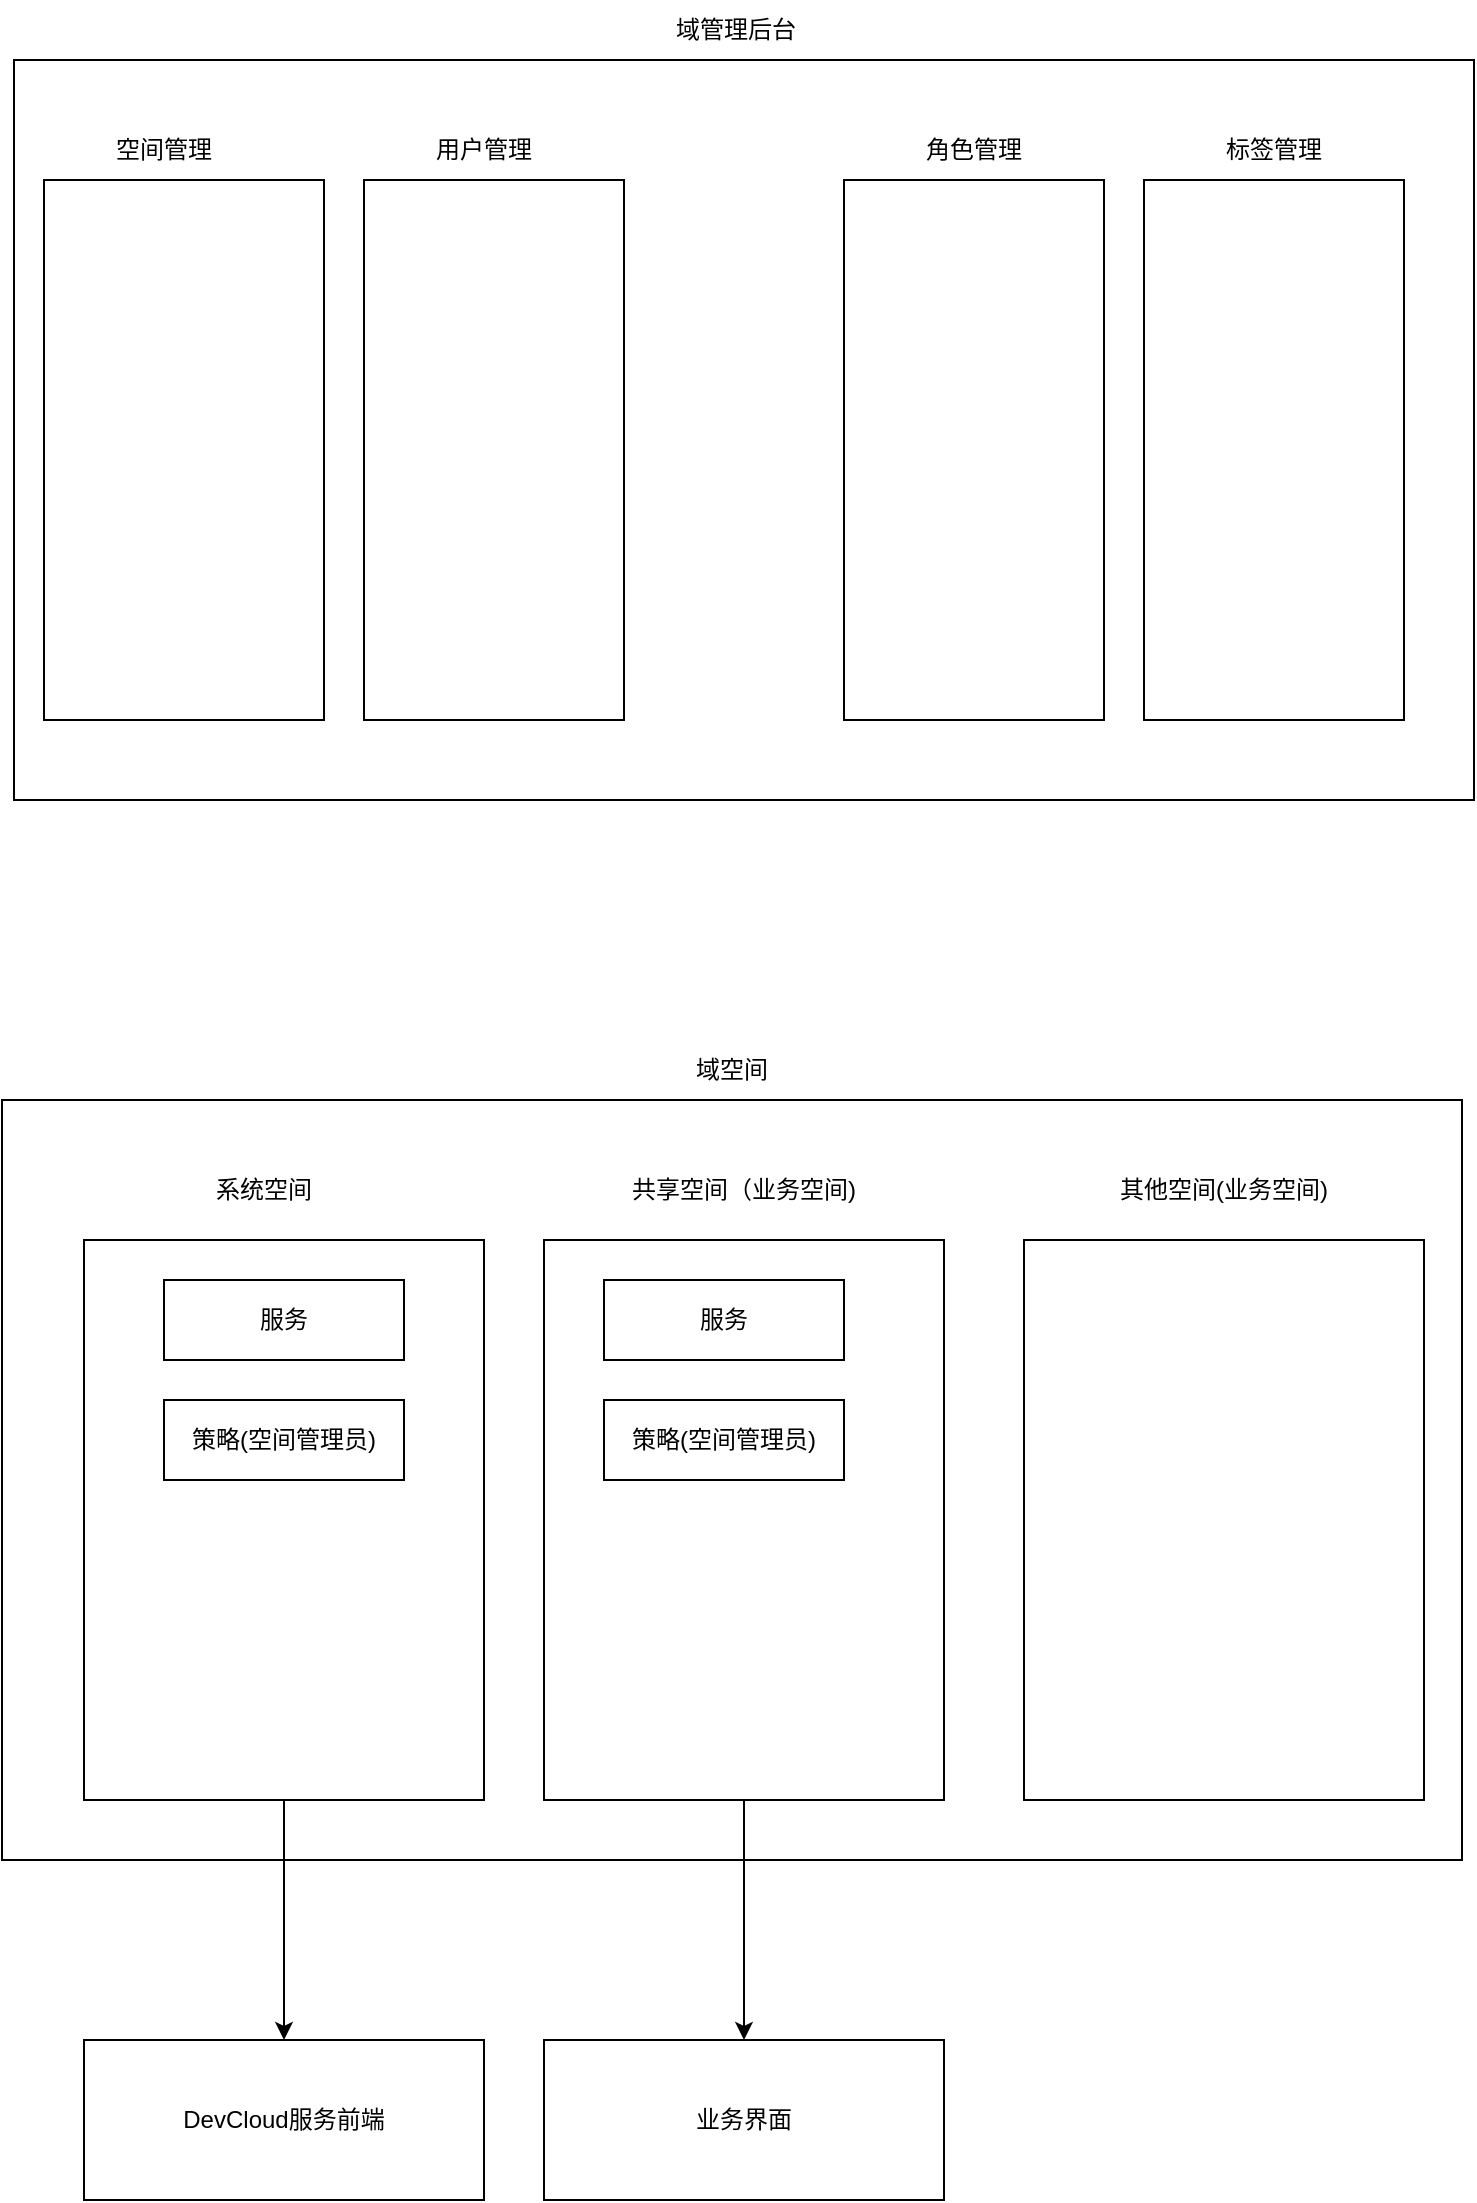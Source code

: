 <mxfile>
    <diagram id="ZRi-ofqCV3CsyChqKSm1" name="第 1 页">
        <mxGraphModel dx="1064" dy="495" grid="1" gridSize="10" guides="1" tooltips="1" connect="1" arrows="1" fold="1" page="1" pageScale="1" pageWidth="827" pageHeight="1169" math="0" shadow="0">
            <root>
                <mxCell id="0"/>
                <mxCell id="1" parent="0"/>
                <mxCell id="2" value="" style="rounded=0;whiteSpace=wrap;html=1;" parent="1" vertex="1">
                    <mxGeometry x="49" y="600" width="730" height="380" as="geometry"/>
                </mxCell>
                <mxCell id="18" style="edgeStyle=none;html=1;exitX=0.5;exitY=1;exitDx=0;exitDy=0;entryX=0.5;entryY=0;entryDx=0;entryDy=0;" parent="1" source="3" target="17" edge="1">
                    <mxGeometry relative="1" as="geometry"/>
                </mxCell>
                <mxCell id="3" value="" style="rounded=0;whiteSpace=wrap;html=1;" parent="1" vertex="1">
                    <mxGeometry x="320" y="670" width="200" height="280" as="geometry"/>
                </mxCell>
                <mxCell id="4" value="域空间" style="text;html=1;strokeColor=none;fillColor=none;align=center;verticalAlign=middle;whiteSpace=wrap;rounded=0;" parent="1" vertex="1">
                    <mxGeometry x="384" y="570" width="60" height="30" as="geometry"/>
                </mxCell>
                <mxCell id="5" value="共享空间（业务空间)" style="text;html=1;strokeColor=none;fillColor=none;align=center;verticalAlign=middle;whiteSpace=wrap;rounded=0;" parent="1" vertex="1">
                    <mxGeometry x="350" y="630" width="140" height="30" as="geometry"/>
                </mxCell>
                <mxCell id="14" style="edgeStyle=none;html=1;exitX=0.5;exitY=1;exitDx=0;exitDy=0;entryX=0.5;entryY=0;entryDx=0;entryDy=0;" parent="1" source="6" target="13" edge="1">
                    <mxGeometry relative="1" as="geometry"/>
                </mxCell>
                <mxCell id="6" value="" style="rounded=0;whiteSpace=wrap;html=1;" parent="1" vertex="1">
                    <mxGeometry x="90" y="670" width="200" height="280" as="geometry"/>
                </mxCell>
                <mxCell id="7" value="" style="rounded=0;whiteSpace=wrap;html=1;" parent="1" vertex="1">
                    <mxGeometry x="560" y="670" width="200" height="280" as="geometry"/>
                </mxCell>
                <mxCell id="8" value="系统空间" style="text;html=1;strokeColor=none;fillColor=none;align=center;verticalAlign=middle;whiteSpace=wrap;rounded=0;" parent="1" vertex="1">
                    <mxGeometry x="150" y="630" width="60" height="30" as="geometry"/>
                </mxCell>
                <mxCell id="9" value="其他空间(业务空间)" style="text;html=1;strokeColor=none;fillColor=none;align=center;verticalAlign=middle;whiteSpace=wrap;rounded=0;" parent="1" vertex="1">
                    <mxGeometry x="600" y="630" width="120" height="30" as="geometry"/>
                </mxCell>
                <mxCell id="10" value="服务" style="rounded=0;whiteSpace=wrap;html=1;" parent="1" vertex="1">
                    <mxGeometry x="350" y="690" width="120" height="40" as="geometry"/>
                </mxCell>
                <mxCell id="11" value="服务" style="rounded=0;whiteSpace=wrap;html=1;" parent="1" vertex="1">
                    <mxGeometry x="130" y="690" width="120" height="40" as="geometry"/>
                </mxCell>
                <mxCell id="13" value="DevCloud服务前端" style="rounded=0;whiteSpace=wrap;html=1;" parent="1" vertex="1">
                    <mxGeometry x="90" y="1070" width="200" height="80" as="geometry"/>
                </mxCell>
                <mxCell id="15" value="策略(空间管理员)" style="rounded=0;whiteSpace=wrap;html=1;" parent="1" vertex="1">
                    <mxGeometry x="130" y="750" width="120" height="40" as="geometry"/>
                </mxCell>
                <mxCell id="17" value="业务界面" style="rounded=0;whiteSpace=wrap;html=1;" parent="1" vertex="1">
                    <mxGeometry x="320" y="1070" width="200" height="80" as="geometry"/>
                </mxCell>
                <mxCell id="19" value="" style="rounded=0;whiteSpace=wrap;html=1;" parent="1" vertex="1">
                    <mxGeometry x="55" y="80" width="730" height="370" as="geometry"/>
                </mxCell>
                <mxCell id="20" value="域管理后台" style="text;html=1;strokeColor=none;fillColor=none;align=center;verticalAlign=middle;whiteSpace=wrap;rounded=0;" parent="1" vertex="1">
                    <mxGeometry x="376" y="50" width="80" height="30" as="geometry"/>
                </mxCell>
                <mxCell id="21" value="" style="rounded=0;whiteSpace=wrap;html=1;" parent="1" vertex="1">
                    <mxGeometry x="70" y="140" width="140" height="270" as="geometry"/>
                </mxCell>
                <mxCell id="22" value="空间管理" style="text;html=1;strokeColor=none;fillColor=none;align=center;verticalAlign=middle;whiteSpace=wrap;rounded=0;" parent="1" vertex="1">
                    <mxGeometry x="100" y="110" width="60" height="30" as="geometry"/>
                </mxCell>
                <mxCell id="24" value="" style="rounded=0;whiteSpace=wrap;html=1;" parent="1" vertex="1">
                    <mxGeometry x="230" y="140" width="130" height="270" as="geometry"/>
                </mxCell>
                <mxCell id="25" value="用户管理" style="text;html=1;strokeColor=none;fillColor=none;align=center;verticalAlign=middle;whiteSpace=wrap;rounded=0;" parent="1" vertex="1">
                    <mxGeometry x="260" y="110" width="60" height="30" as="geometry"/>
                </mxCell>
                <mxCell id="26" value="" style="rounded=0;whiteSpace=wrap;html=1;" parent="1" vertex="1">
                    <mxGeometry x="470" y="140" width="130" height="270" as="geometry"/>
                </mxCell>
                <mxCell id="27" value="角色管理" style="text;html=1;strokeColor=none;fillColor=none;align=center;verticalAlign=middle;whiteSpace=wrap;rounded=0;" parent="1" vertex="1">
                    <mxGeometry x="505" y="110" width="60" height="30" as="geometry"/>
                </mxCell>
                <mxCell id="30" value="" style="rounded=0;whiteSpace=wrap;html=1;" parent="1" vertex="1">
                    <mxGeometry x="620" y="140" width="130" height="270" as="geometry"/>
                </mxCell>
                <mxCell id="31" value="标签管理" style="text;html=1;strokeColor=none;fillColor=none;align=center;verticalAlign=middle;whiteSpace=wrap;rounded=0;" parent="1" vertex="1">
                    <mxGeometry x="655" y="110" width="60" height="30" as="geometry"/>
                </mxCell>
                <mxCell id="32" value="策略(空间管理员)" style="rounded=0;whiteSpace=wrap;html=1;" parent="1" vertex="1">
                    <mxGeometry x="350" y="750" width="120" height="40" as="geometry"/>
                </mxCell>
            </root>
        </mxGraphModel>
    </diagram>
</mxfile>